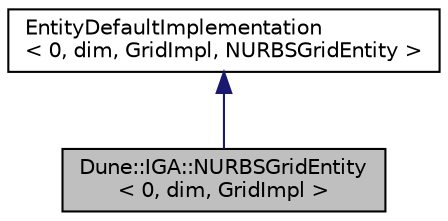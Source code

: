 digraph "Dune::IGA::NURBSGridEntity&lt; 0, dim, GridImpl &gt;"
{
 // LATEX_PDF_SIZE
  edge [fontname="Helvetica",fontsize="10",labelfontname="Helvetica",labelfontsize="10"];
  node [fontname="Helvetica",fontsize="10",shape=record];
  Node1 [label="Dune::IGA::NURBSGridEntity\l\< 0, dim, GridImpl \>",height=0.2,width=0.4,color="black", fillcolor="grey75", style="filled", fontcolor="black",tooltip=" "];
  Node2 -> Node1 [dir="back",color="midnightblue",fontsize="10",style="solid",fontname="Helvetica"];
  Node2 [label="EntityDefaultImplementation\l\< 0, dim, GridImpl, NURBSGridEntity \>",height=0.2,width=0.4,color="black", fillcolor="white", style="filled",tooltip=" "];
}
